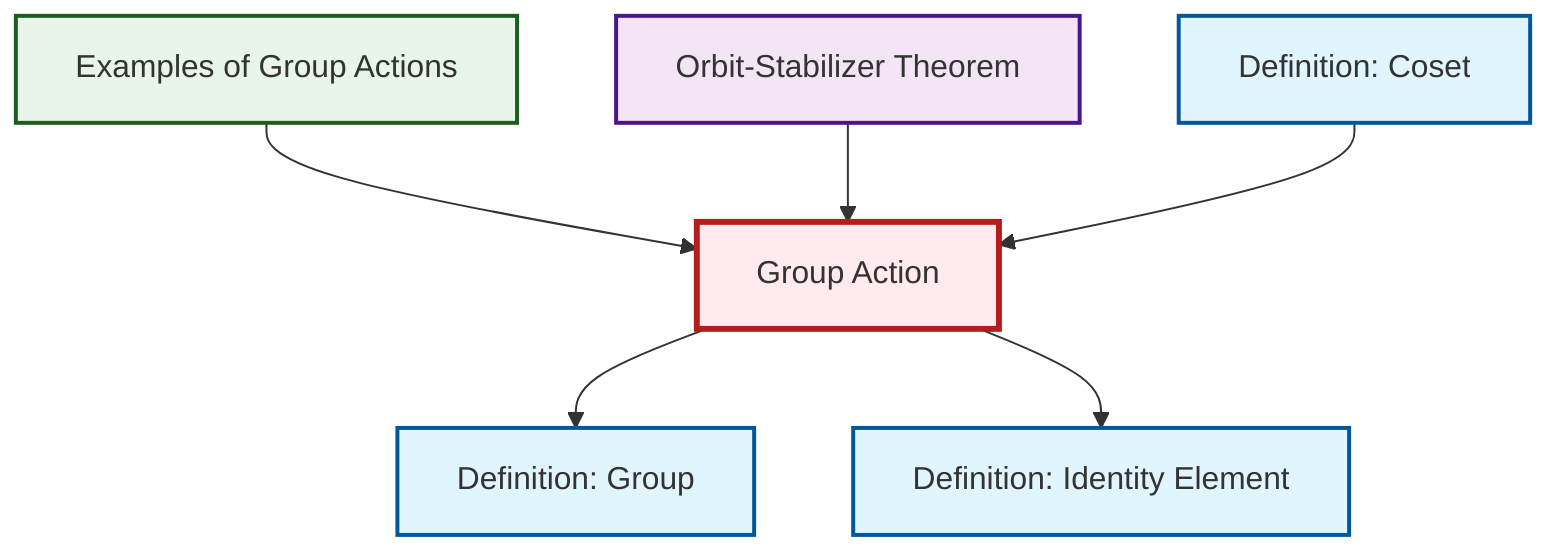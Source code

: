 graph TD
    classDef definition fill:#e1f5fe,stroke:#01579b,stroke-width:2px
    classDef theorem fill:#f3e5f5,stroke:#4a148c,stroke-width:2px
    classDef axiom fill:#fff3e0,stroke:#e65100,stroke-width:2px
    classDef example fill:#e8f5e9,stroke:#1b5e20,stroke-width:2px
    classDef current fill:#ffebee,stroke:#b71c1c,stroke-width:3px
    ex-group-action-examples["Examples of Group Actions"]:::example
    def-group-action["Group Action"]:::definition
    def-coset["Definition: Coset"]:::definition
    def-identity-element["Definition: Identity Element"]:::definition
    def-group["Definition: Group"]:::definition
    thm-orbit-stabilizer["Orbit-Stabilizer Theorem"]:::theorem
    ex-group-action-examples --> def-group-action
    def-group-action --> def-group
    def-group-action --> def-identity-element
    thm-orbit-stabilizer --> def-group-action
    def-coset --> def-group-action
    class def-group-action current